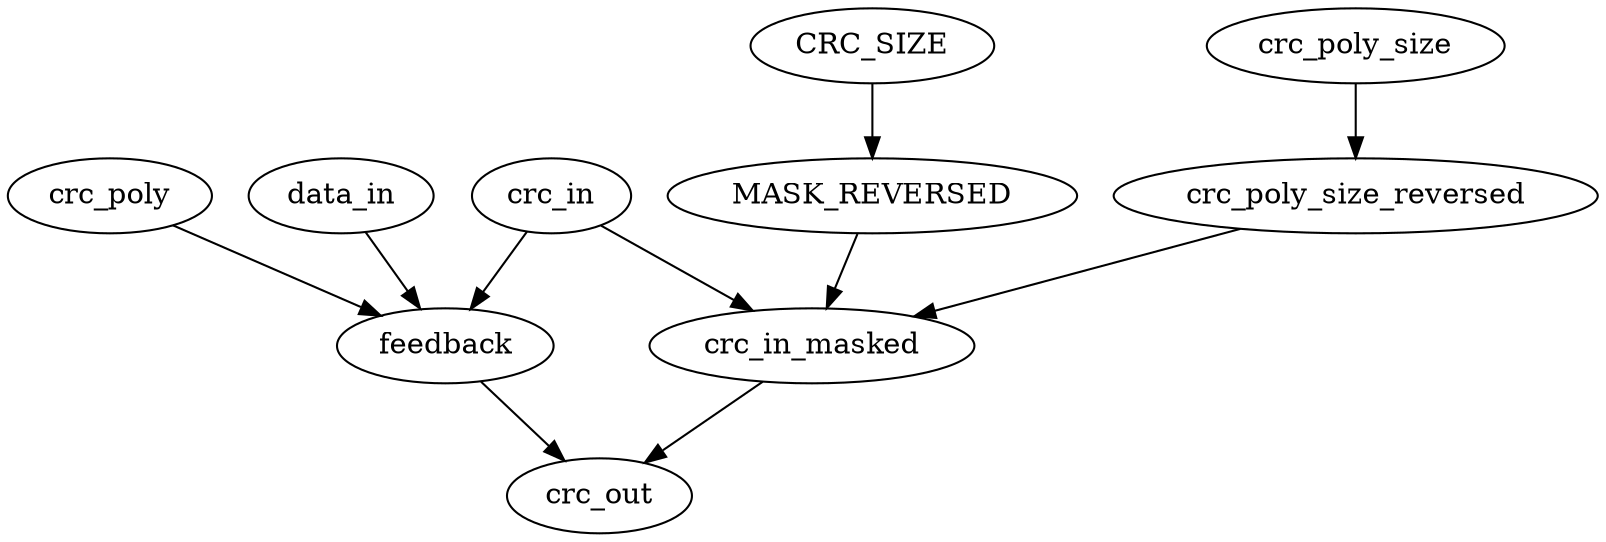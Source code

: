 strict digraph "" {
	crc_poly_size_reversed	 [complexity=11,
		importance=0.469697759677,
		rank=0.0426997963343];
	crc_in_masked	 [complexity=5,
		importance=0.378788850091,
		rank=0.0757577700182];
	crc_poly_size_reversed -> crc_in_masked;
	crc_poly	 [complexity=11,
		importance=0.409091384319,
		rank=0.0371901258471];
	feedback	 [complexity=5,
		importance=0.348485368098,
		rank=0.0696970736196];
	crc_poly -> feedback;
	crc_out	 [complexity=0,
		importance=0.212122118464,
		rank=0.0];
	feedback -> crc_out;
	crc_poly_size	 [complexity=32,
		importance=3.34849033396,
		rank=0.104640322936];
	crc_poly_size -> crc_poly_size_reversed;
	data_in	 [complexity=11,
		importance=0.409091384319,
		rank=0.0371901258471];
	data_in -> feedback;
	crc_in_masked -> crc_out;
	CRC_SIZE	 [complexity=32,
		importance=3.34849033396,
		rank=0.104640322936];
	MASK_REVERSED	 [complexity=11,
		importance=0.469697759677,
		rank=0.0426997963343];
	CRC_SIZE -> MASK_REVERSED;
	MASK_REVERSED -> crc_in_masked;
	crc_in	 [complexity=11,
		importance=0.439394866312,
		rank=0.0399449878465];
	crc_in -> feedback;
	crc_in -> crc_in_masked;
}
